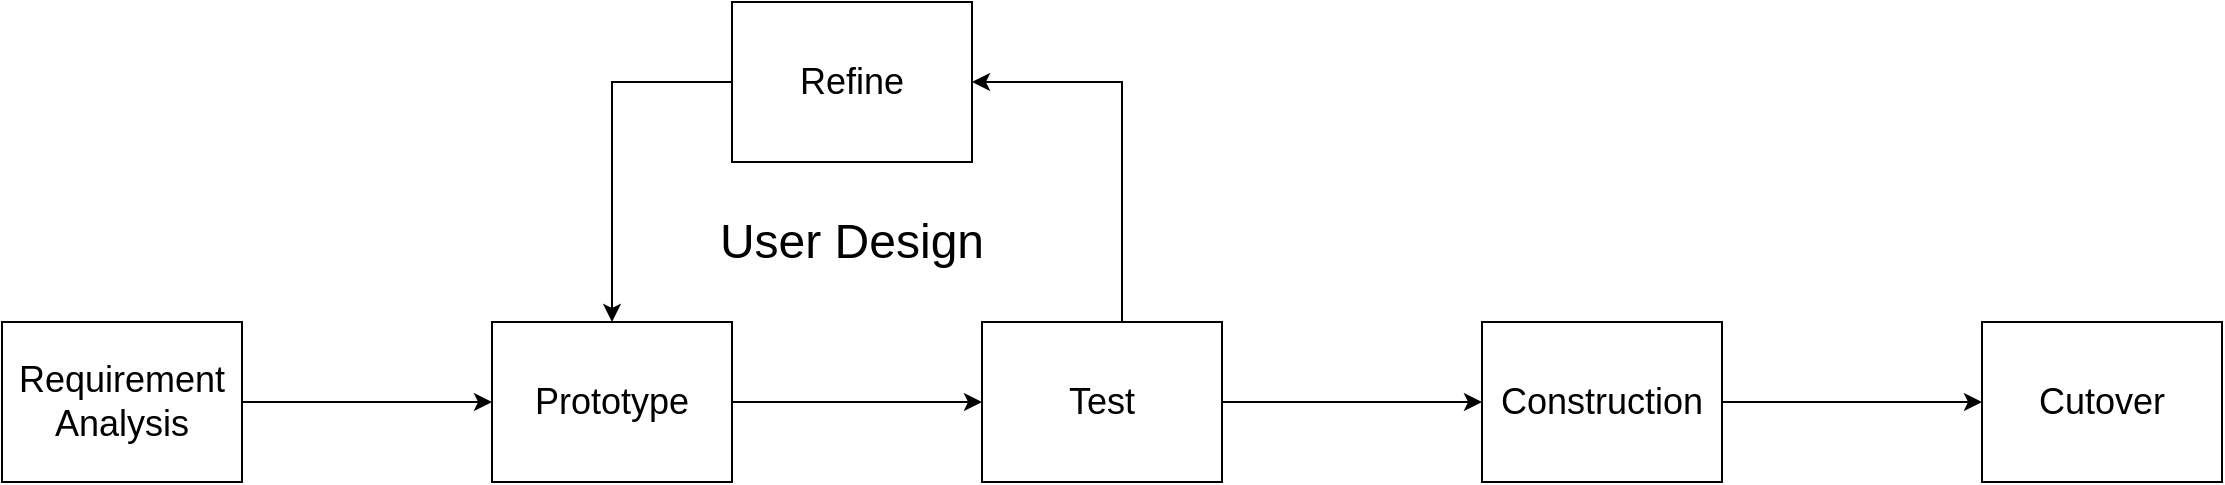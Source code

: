<mxfile version="20.0.3" type="github">
  <diagram id="0nC8IJFFu2EXKRchSI4s" name="Page-1">
    <mxGraphModel dx="1022" dy="436" grid="1" gridSize="10" guides="1" tooltips="1" connect="1" arrows="1" fold="1" page="1" pageScale="1" pageWidth="850" pageHeight="1100" math="0" shadow="0">
      <root>
        <mxCell id="0" />
        <mxCell id="1" parent="0" />
        <mxCell id="uqZK-2FspfEmbuBB7k6O-5" style="edgeStyle=orthogonalEdgeStyle;rounded=0;orthogonalLoop=1;jettySize=auto;html=1;entryX=0;entryY=0.5;entryDx=0;entryDy=0;fontSize=18;" edge="1" parent="1" source="uqZK-2FspfEmbuBB7k6O-1" target="uqZK-2FspfEmbuBB7k6O-2">
          <mxGeometry relative="1" as="geometry" />
        </mxCell>
        <mxCell id="uqZK-2FspfEmbuBB7k6O-1" value="&lt;font style=&quot;font-size: 18px;&quot;&gt;Requirement Analysis&lt;/font&gt;" style="rounded=0;whiteSpace=wrap;html=1;" vertex="1" parent="1">
          <mxGeometry x="120" y="160" width="120" height="80" as="geometry" />
        </mxCell>
        <mxCell id="uqZK-2FspfEmbuBB7k6O-6" style="edgeStyle=orthogonalEdgeStyle;rounded=0;orthogonalLoop=1;jettySize=auto;html=1;entryX=0;entryY=0.5;entryDx=0;entryDy=0;fontSize=18;" edge="1" parent="1" source="uqZK-2FspfEmbuBB7k6O-2" target="uqZK-2FspfEmbuBB7k6O-4">
          <mxGeometry relative="1" as="geometry" />
        </mxCell>
        <mxCell id="uqZK-2FspfEmbuBB7k6O-2" value="&lt;font style=&quot;font-size: 18px;&quot;&gt;Prototype&lt;/font&gt;" style="rounded=0;whiteSpace=wrap;html=1;" vertex="1" parent="1">
          <mxGeometry x="365" y="160" width="120" height="80" as="geometry" />
        </mxCell>
        <mxCell id="uqZK-2FspfEmbuBB7k6O-8" style="edgeStyle=orthogonalEdgeStyle;rounded=0;orthogonalLoop=1;jettySize=auto;html=1;fontSize=18;exitX=0;exitY=0.5;exitDx=0;exitDy=0;" edge="1" parent="1" source="uqZK-2FspfEmbuBB7k6O-3" target="uqZK-2FspfEmbuBB7k6O-2">
          <mxGeometry relative="1" as="geometry" />
        </mxCell>
        <mxCell id="uqZK-2FspfEmbuBB7k6O-3" value="&lt;font style=&quot;font-size: 18px;&quot;&gt;Refine&lt;/font&gt;" style="rounded=0;whiteSpace=wrap;html=1;" vertex="1" parent="1">
          <mxGeometry x="485" width="120" height="80" as="geometry" />
        </mxCell>
        <mxCell id="uqZK-2FspfEmbuBB7k6O-7" style="edgeStyle=orthogonalEdgeStyle;rounded=0;orthogonalLoop=1;jettySize=auto;html=1;entryX=1;entryY=0.5;entryDx=0;entryDy=0;fontSize=18;" edge="1" parent="1" source="uqZK-2FspfEmbuBB7k6O-4" target="uqZK-2FspfEmbuBB7k6O-3">
          <mxGeometry relative="1" as="geometry">
            <Array as="points">
              <mxPoint x="680" y="40" />
            </Array>
          </mxGeometry>
        </mxCell>
        <mxCell id="uqZK-2FspfEmbuBB7k6O-11" style="edgeStyle=orthogonalEdgeStyle;rounded=0;orthogonalLoop=1;jettySize=auto;html=1;entryX=0;entryY=0.5;entryDx=0;entryDy=0;fontSize=24;" edge="1" parent="1" source="uqZK-2FspfEmbuBB7k6O-4" target="uqZK-2FspfEmbuBB7k6O-10">
          <mxGeometry relative="1" as="geometry" />
        </mxCell>
        <mxCell id="uqZK-2FspfEmbuBB7k6O-4" value="&lt;font style=&quot;font-size: 18px;&quot;&gt;Test&lt;/font&gt;" style="rounded=0;whiteSpace=wrap;html=1;" vertex="1" parent="1">
          <mxGeometry x="610" y="160" width="120" height="80" as="geometry" />
        </mxCell>
        <mxCell id="uqZK-2FspfEmbuBB7k6O-9" value="&lt;font style=&quot;font-size: 24px;&quot;&gt;User Design&lt;/font&gt;" style="text;html=1;strokeColor=none;fillColor=none;align=center;verticalAlign=middle;whiteSpace=wrap;rounded=0;fontSize=18;" vertex="1" parent="1">
          <mxGeometry x="470" y="100" width="150" height="40" as="geometry" />
        </mxCell>
        <mxCell id="uqZK-2FspfEmbuBB7k6O-13" style="edgeStyle=orthogonalEdgeStyle;rounded=0;orthogonalLoop=1;jettySize=auto;html=1;entryX=0;entryY=0.5;entryDx=0;entryDy=0;fontSize=24;" edge="1" parent="1" source="uqZK-2FspfEmbuBB7k6O-10" target="uqZK-2FspfEmbuBB7k6O-12">
          <mxGeometry relative="1" as="geometry" />
        </mxCell>
        <mxCell id="uqZK-2FspfEmbuBB7k6O-10" value="&lt;font style=&quot;font-size: 18px;&quot;&gt;Construction&lt;/font&gt;" style="rounded=0;whiteSpace=wrap;html=1;" vertex="1" parent="1">
          <mxGeometry x="860" y="160" width="120" height="80" as="geometry" />
        </mxCell>
        <mxCell id="uqZK-2FspfEmbuBB7k6O-12" value="&lt;font style=&quot;font-size: 18px;&quot;&gt;Cutover&lt;/font&gt;" style="rounded=0;whiteSpace=wrap;html=1;" vertex="1" parent="1">
          <mxGeometry x="1110" y="160" width="120" height="80" as="geometry" />
        </mxCell>
      </root>
    </mxGraphModel>
  </diagram>
</mxfile>
